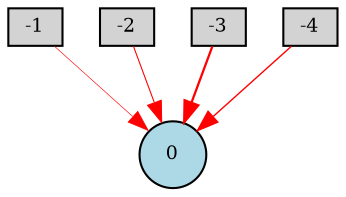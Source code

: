 digraph {
	node [fontsize=9 height=0.2 shape=circle width=0.2]
	-1 [fillcolor=lightgray shape=box style=filled]
	-2 [fillcolor=lightgray shape=box style=filled]
	-3 [fillcolor=lightgray shape=box style=filled]
	-4 [fillcolor=lightgray shape=box style=filled]
	0 [fillcolor=lightblue style=filled]
	-1 -> 0 [color=red penwidth=0.2958560660021141 style=solid]
	-2 -> 0 [color=red penwidth=0.52034722099999 style=solid]
	-3 -> 0 [color=red penwidth=1.0834691966561685 style=solid]
	-4 -> 0 [color=red penwidth=0.6661078483573052 style=solid]
}
